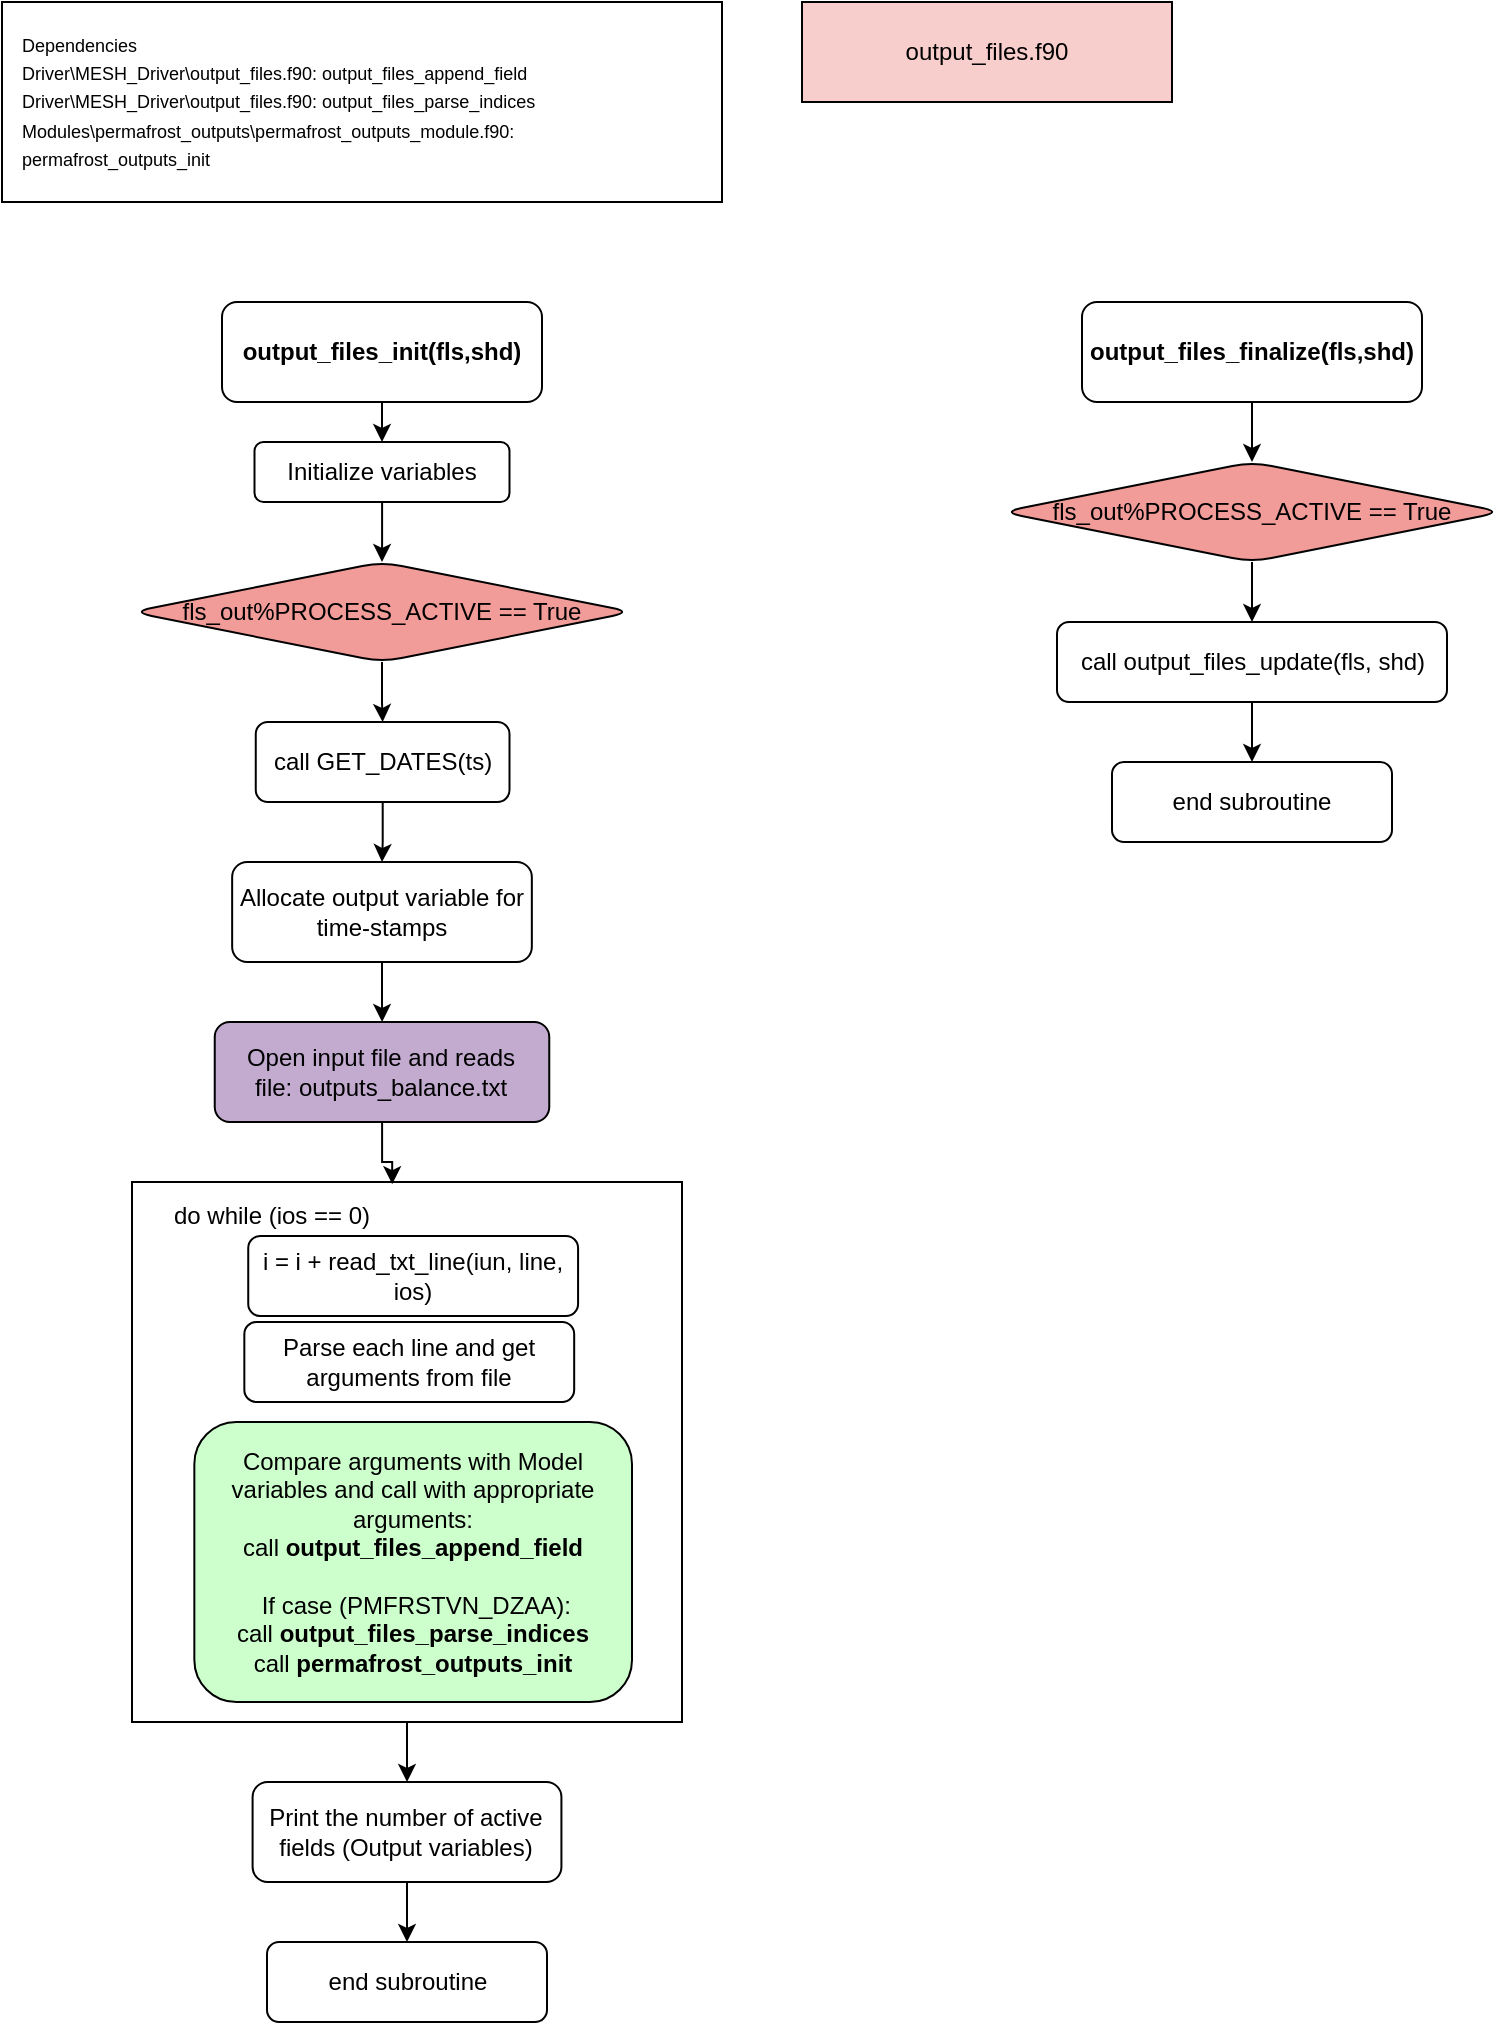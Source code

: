 <mxfile version="24.7.16">
  <diagram id="5De6K9ASDUfEWSelmguN" name="Page-1">
    <mxGraphModel dx="1666" dy="749" grid="1" gridSize="10" guides="1" tooltips="1" connect="1" arrows="1" fold="1" page="1" pageScale="1" pageWidth="850" pageHeight="1100" math="0" shadow="0">
      <root>
        <mxCell id="0" />
        <mxCell id="1" parent="0" />
        <mxCell id="d9b_-3qSG7pwI8KvC-zc-1" value="output_files.f90" style="rounded=0;whiteSpace=wrap;html=1;fillColor=#F8CECC;" parent="1" vertex="1">
          <mxGeometry x="410" y="10" width="185" height="50" as="geometry" />
        </mxCell>
        <mxCell id="d9b_-3qSG7pwI8KvC-zc-2" value="" style="group" parent="1" vertex="1" connectable="0">
          <mxGeometry x="10" y="10" width="360" height="100" as="geometry" />
        </mxCell>
        <mxCell id="d9b_-3qSG7pwI8KvC-zc-3" value="" style="rounded=0;whiteSpace=wrap;html=1;" parent="d9b_-3qSG7pwI8KvC-zc-2" vertex="1">
          <mxGeometry width="360" height="100" as="geometry" />
        </mxCell>
        <mxCell id="d9b_-3qSG7pwI8KvC-zc-4" value="&lt;font style=&quot;font-size: 9px;&quot;&gt;Dependencies&lt;/font&gt;&lt;div&gt;&lt;div&gt;&lt;font style=&quot;font-size: 9px;&quot;&gt;Driver\MESH_Driver\output_files.f90: output_files_append_field&lt;/font&gt;&lt;/div&gt;&lt;div&gt;&lt;font style=&quot;font-size: 9px;&quot;&gt;Driver\MESH_Driver\output_files.f90: output_files_parse_indices&lt;/font&gt;&lt;/div&gt;&lt;div&gt;&lt;font style=&quot;font-size: 9px;&quot;&gt;Modules\permafrost_outputs\permafrost_outputs_module.f90: permafrost_outputs_init&lt;/font&gt;&lt;/div&gt;&lt;/div&gt;" style="text;html=1;align=left;verticalAlign=middle;whiteSpace=wrap;rounded=0;" parent="d9b_-3qSG7pwI8KvC-zc-2" vertex="1">
          <mxGeometry x="8.307" width="342.693" height="97.297" as="geometry" />
        </mxCell>
        <mxCell id="d9b_-3qSG7pwI8KvC-zc-5" value="" style="edgeStyle=orthogonalEdgeStyle;rounded=0;orthogonalLoop=1;jettySize=auto;html=1;" parent="1" source="d9b_-3qSG7pwI8KvC-zc-6" target="d9b_-3qSG7pwI8KvC-zc-8" edge="1">
          <mxGeometry relative="1" as="geometry" />
        </mxCell>
        <mxCell id="d9b_-3qSG7pwI8KvC-zc-6" value="&lt;b&gt;output_files_init(fls,shd)&lt;/b&gt;" style="rounded=1;whiteSpace=wrap;html=1;" parent="1" vertex="1">
          <mxGeometry x="120" y="160" width="160" height="50" as="geometry" />
        </mxCell>
        <mxCell id="d9b_-3qSG7pwI8KvC-zc-7" style="edgeStyle=orthogonalEdgeStyle;rounded=0;orthogonalLoop=1;jettySize=auto;html=1;" parent="1" source="d9b_-3qSG7pwI8KvC-zc-8" target="d9b_-3qSG7pwI8KvC-zc-11" edge="1">
          <mxGeometry relative="1" as="geometry" />
        </mxCell>
        <mxCell id="d9b_-3qSG7pwI8KvC-zc-8" value="&lt;div&gt;Initialize variables&lt;/div&gt;" style="whiteSpace=wrap;html=1;rounded=1;" parent="1" vertex="1">
          <mxGeometry x="136.25" y="230" width="127.5" height="30" as="geometry" />
        </mxCell>
        <mxCell id="d9b_-3qSG7pwI8KvC-zc-9" value="end subroutine" style="whiteSpace=wrap;html=1;rounded=1;" parent="1" vertex="1">
          <mxGeometry x="142.5" y="980" width="140" height="40" as="geometry" />
        </mxCell>
        <mxCell id="d9b_-3qSG7pwI8KvC-zc-10" style="edgeStyle=orthogonalEdgeStyle;rounded=0;orthogonalLoop=1;jettySize=auto;html=1;entryX=0.5;entryY=0;entryDx=0;entryDy=0;" parent="1" source="d9b_-3qSG7pwI8KvC-zc-11" target="d9b_-3qSG7pwI8KvC-zc-13" edge="1">
          <mxGeometry relative="1" as="geometry" />
        </mxCell>
        <mxCell id="d9b_-3qSG7pwI8KvC-zc-11" value="&lt;div&gt;fls_out%PROCESS_ACTIVE == True&lt;/div&gt;" style="rhombus;whiteSpace=wrap;html=1;rounded=1;fillColor=#F19C99;" parent="1" vertex="1">
          <mxGeometry x="75" y="290" width="250" height="50" as="geometry" />
        </mxCell>
        <mxCell id="d9b_-3qSG7pwI8KvC-zc-12" value="" style="edgeStyle=orthogonalEdgeStyle;rounded=0;orthogonalLoop=1;jettySize=auto;html=1;" parent="1" source="d9b_-3qSG7pwI8KvC-zc-13" target="d9b_-3qSG7pwI8KvC-zc-15" edge="1">
          <mxGeometry relative="1" as="geometry" />
        </mxCell>
        <mxCell id="d9b_-3qSG7pwI8KvC-zc-13" value="&lt;div&gt;call GET_DATES(ts)&lt;/div&gt;" style="whiteSpace=wrap;html=1;rounded=1;" parent="1" vertex="1">
          <mxGeometry x="136.88" y="370" width="126.87" height="40" as="geometry" />
        </mxCell>
        <mxCell id="d9b_-3qSG7pwI8KvC-zc-14" value="" style="edgeStyle=orthogonalEdgeStyle;rounded=0;orthogonalLoop=1;jettySize=auto;html=1;" parent="1" source="d9b_-3qSG7pwI8KvC-zc-15" target="d9b_-3qSG7pwI8KvC-zc-16" edge="1">
          <mxGeometry relative="1" as="geometry" />
        </mxCell>
        <mxCell id="d9b_-3qSG7pwI8KvC-zc-15" value="Allocate output variable for time-stamps" style="whiteSpace=wrap;html=1;rounded=1;" parent="1" vertex="1">
          <mxGeometry x="125.08" y="440" width="149.84" height="50" as="geometry" />
        </mxCell>
        <mxCell id="d9b_-3qSG7pwI8KvC-zc-16" value="Open input file and reads file:&amp;nbsp;outputs_balance.txt" style="whiteSpace=wrap;html=1;rounded=1;fillColor=#C3ABD0;" parent="1" vertex="1">
          <mxGeometry x="116.37" y="520" width="167.26" height="50" as="geometry" />
        </mxCell>
        <mxCell id="d9b_-3qSG7pwI8KvC-zc-17" style="edgeStyle=orthogonalEdgeStyle;rounded=0;orthogonalLoop=1;jettySize=auto;html=1;entryX=0.5;entryY=0;entryDx=0;entryDy=0;" parent="1" source="d9b_-3qSG7pwI8KvC-zc-18" target="d9b_-3qSG7pwI8KvC-zc-25" edge="1">
          <mxGeometry relative="1" as="geometry" />
        </mxCell>
        <mxCell id="d9b_-3qSG7pwI8KvC-zc-18" value="" style="rounded=0;whiteSpace=wrap;html=1;" parent="1" vertex="1">
          <mxGeometry x="75" y="600" width="275" height="270" as="geometry" />
        </mxCell>
        <mxCell id="d9b_-3qSG7pwI8KvC-zc-19" value="Parse each line and get arguments from file" style="whiteSpace=wrap;html=1;rounded=1;" parent="1" vertex="1">
          <mxGeometry x="131.17" y="670" width="164.92" height="40" as="geometry" />
        </mxCell>
        <mxCell id="d9b_-3qSG7pwI8KvC-zc-20" value="Compare arguments with Model variables and call with appropriate arguments:&lt;br&gt;call &lt;b&gt;output_files_append_field&lt;/b&gt;&lt;div&gt;&lt;b&gt;&lt;br&gt;&lt;/b&gt;&lt;/div&gt;&lt;div&gt;&amp;nbsp;If&amp;nbsp;&lt;span style=&quot;background-color: initial;&quot;&gt;case (PMFRSTVN_DZAA):&lt;/span&gt;&lt;/div&gt;&lt;div&gt;&lt;span style=&quot;background-color: initial;&quot;&gt;call &lt;b&gt;output_files_parse_indices&lt;/b&gt;&lt;br&gt;&lt;/span&gt;&lt;/div&gt;&lt;div&gt;&lt;span style=&quot;background-color: initial;&quot;&gt;call &lt;b&gt;permafrost_outputs_init&lt;/b&gt;&lt;br&gt;&lt;/span&gt;&lt;/div&gt;" style="whiteSpace=wrap;html=1;rounded=1;fillColor=#CCFFCC;" parent="1" vertex="1">
          <mxGeometry x="106.17" y="720" width="218.83" height="140" as="geometry" />
        </mxCell>
        <mxCell id="d9b_-3qSG7pwI8KvC-zc-21" style="edgeStyle=orthogonalEdgeStyle;rounded=0;orthogonalLoop=1;jettySize=auto;html=1;entryX=0.473;entryY=0.004;entryDx=0;entryDy=0;entryPerimeter=0;" parent="1" source="d9b_-3qSG7pwI8KvC-zc-16" target="d9b_-3qSG7pwI8KvC-zc-18" edge="1">
          <mxGeometry relative="1" as="geometry" />
        </mxCell>
        <mxCell id="d9b_-3qSG7pwI8KvC-zc-22" value="do while (ios == 0)" style="text;html=1;align=center;verticalAlign=middle;whiteSpace=wrap;rounded=0;" parent="1" vertex="1">
          <mxGeometry x="80" y="607" width="130" height="20" as="geometry" />
        </mxCell>
        <mxCell id="d9b_-3qSG7pwI8KvC-zc-23" value="i = i + read_txt_line(iun, line, ios)" style="whiteSpace=wrap;html=1;rounded=1;" parent="1" vertex="1">
          <mxGeometry x="133.12" y="627" width="164.92" height="40" as="geometry" />
        </mxCell>
        <mxCell id="d9b_-3qSG7pwI8KvC-zc-24" style="edgeStyle=orthogonalEdgeStyle;rounded=0;orthogonalLoop=1;jettySize=auto;html=1;entryX=0.5;entryY=0;entryDx=0;entryDy=0;" parent="1" source="d9b_-3qSG7pwI8KvC-zc-25" target="d9b_-3qSG7pwI8KvC-zc-9" edge="1">
          <mxGeometry relative="1" as="geometry" />
        </mxCell>
        <mxCell id="d9b_-3qSG7pwI8KvC-zc-25" value="Print the number of active fields (Output variables)" style="whiteSpace=wrap;html=1;rounded=1;" parent="1" vertex="1">
          <mxGeometry x="135.3" y="900" width="154.41" height="50" as="geometry" />
        </mxCell>
        <mxCell id="Moi8uAJTaNvLnKvatUod-1" style="edgeStyle=orthogonalEdgeStyle;rounded=0;orthogonalLoop=1;jettySize=auto;html=1;" edge="1" parent="1" source="Moi8uAJTaNvLnKvatUod-2" target="Moi8uAJTaNvLnKvatUod-4">
          <mxGeometry relative="1" as="geometry" />
        </mxCell>
        <mxCell id="Moi8uAJTaNvLnKvatUod-2" value="&lt;b&gt;output_files_finalize(fls,shd)&lt;/b&gt;" style="rounded=1;whiteSpace=wrap;html=1;" vertex="1" parent="1">
          <mxGeometry x="550" y="160" width="170" height="50" as="geometry" />
        </mxCell>
        <mxCell id="Moi8uAJTaNvLnKvatUod-3" value="" style="edgeStyle=orthogonalEdgeStyle;rounded=0;orthogonalLoop=1;jettySize=auto;html=1;" edge="1" parent="1" source="Moi8uAJTaNvLnKvatUod-4" target="Moi8uAJTaNvLnKvatUod-6">
          <mxGeometry relative="1" as="geometry" />
        </mxCell>
        <mxCell id="Moi8uAJTaNvLnKvatUod-4" value="&lt;div&gt;fls_out%PROCESS_ACTIVE == True&lt;/div&gt;" style="rhombus;whiteSpace=wrap;html=1;rounded=1;fillColor=#F19C99;" vertex="1" parent="1">
          <mxGeometry x="510" y="240" width="250" height="50" as="geometry" />
        </mxCell>
        <mxCell id="Moi8uAJTaNvLnKvatUod-5" style="edgeStyle=orthogonalEdgeStyle;rounded=0;orthogonalLoop=1;jettySize=auto;html=1;" edge="1" parent="1" source="Moi8uAJTaNvLnKvatUod-6" target="Moi8uAJTaNvLnKvatUod-7">
          <mxGeometry relative="1" as="geometry" />
        </mxCell>
        <mxCell id="Moi8uAJTaNvLnKvatUod-6" value="call output_files_update(fls, shd)" style="whiteSpace=wrap;html=1;fillColor=#FFFFFF;rounded=1;" vertex="1" parent="1">
          <mxGeometry x="537.5" y="320" width="195" height="40" as="geometry" />
        </mxCell>
        <mxCell id="Moi8uAJTaNvLnKvatUod-7" value="end subroutine" style="whiteSpace=wrap;html=1;rounded=1;" vertex="1" parent="1">
          <mxGeometry x="565" y="390" width="140" height="40" as="geometry" />
        </mxCell>
      </root>
    </mxGraphModel>
  </diagram>
</mxfile>
